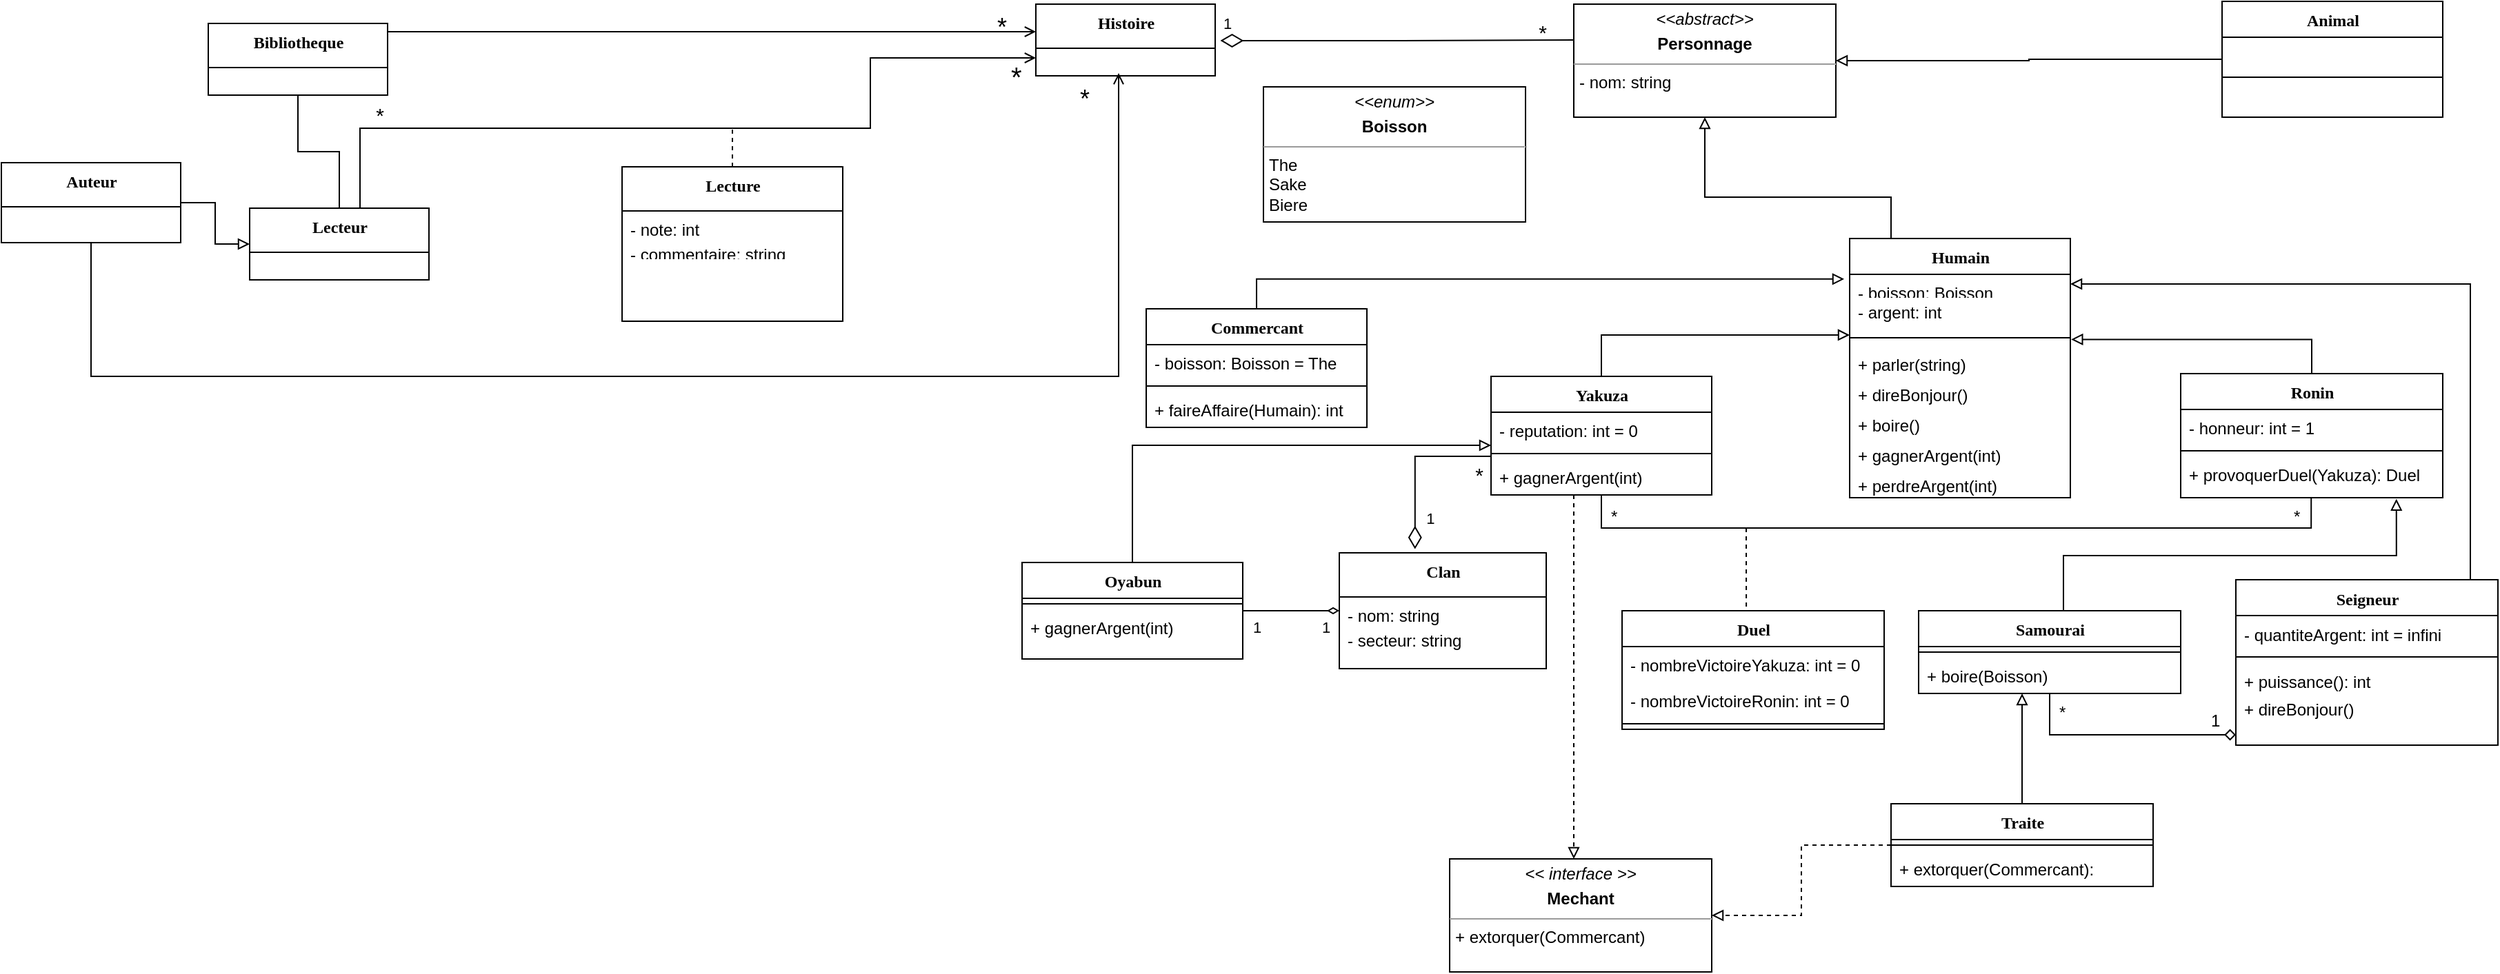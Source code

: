 <mxfile version="23.0.1" type="device">
  <diagram name="Page-1" id="6133507b-19e7-1e82-6fc7-422aa6c4b21f">
    <mxGraphModel dx="2454" dy="886" grid="1" gridSize="10" guides="1" tooltips="1" connect="1" arrows="1" fold="1" page="1" pageScale="1" pageWidth="1100" pageHeight="850" background="none" math="0" shadow="0">
      <root>
        <mxCell id="0" />
        <mxCell id="1" parent="0" />
        <mxCell id="235556782a83e6d0-1" value="Commercant" style="swimlane;html=1;fontStyle=1;align=center;verticalAlign=top;childLayout=stackLayout;horizontal=1;startSize=26;horizontalStack=0;resizeParent=1;resizeLast=0;collapsible=1;marginBottom=0;swimlaneFillColor=#ffffff;rounded=0;shadow=0;comic=0;labelBackgroundColor=none;strokeWidth=1;fillColor=none;fontFamily=Verdana;fontSize=12" parent="1" vertex="1">
          <mxGeometry x="110" y="231" width="160" height="86" as="geometry" />
        </mxCell>
        <mxCell id="235556782a83e6d0-2" value="- boisson: Boisson = The" style="text;html=1;strokeColor=none;fillColor=none;align=left;verticalAlign=top;spacingLeft=4;spacingRight=4;whiteSpace=wrap;overflow=hidden;rotatable=0;points=[[0,0.5],[1,0.5]];portConstraint=eastwest;" parent="235556782a83e6d0-1" vertex="1">
          <mxGeometry y="26" width="160" height="26" as="geometry" />
        </mxCell>
        <mxCell id="235556782a83e6d0-6" value="" style="line;html=1;strokeWidth=1;fillColor=none;align=left;verticalAlign=middle;spacingTop=-1;spacingLeft=3;spacingRight=3;rotatable=0;labelPosition=right;points=[];portConstraint=eastwest;" parent="235556782a83e6d0-1" vertex="1">
          <mxGeometry y="52" width="160" height="8" as="geometry" />
        </mxCell>
        <mxCell id="235556782a83e6d0-7" value="+ faireAffaire(Humain): int" style="text;html=1;strokeColor=none;fillColor=none;align=left;verticalAlign=top;spacingLeft=4;spacingRight=4;whiteSpace=wrap;overflow=hidden;rotatable=0;points=[[0,0.5],[1,0.5]];portConstraint=eastwest;" parent="235556782a83e6d0-1" vertex="1">
          <mxGeometry y="60" width="160" height="26" as="geometry" />
        </mxCell>
        <mxCell id="78961159f06e98e8-17" value="Histoire" style="swimlane;html=1;fontStyle=1;align=center;verticalAlign=top;childLayout=stackLayout;horizontal=1;startSize=32;horizontalStack=0;resizeParent=1;resizeLast=0;collapsible=1;marginBottom=0;swimlaneFillColor=#ffffff;rounded=0;shadow=0;comic=0;labelBackgroundColor=none;strokeWidth=1;fillColor=none;fontFamily=Verdana;fontSize=12" parent="1" vertex="1">
          <mxGeometry x="30" y="10" width="130" height="52" as="geometry" />
        </mxCell>
        <mxCell id="3wuCrqdSIW8V75h_51YB-8" value="1" style="endArrow=none;endSize=12;startArrow=diamondThin;startSize=14;startFill=0;edgeStyle=orthogonalEdgeStyle;align=left;verticalAlign=bottom;rounded=0;endFill=0;anchorPointDirection=0;html=1;exitX=1.029;exitY=0.509;exitDx=0;exitDy=0;exitPerimeter=0;entryX=0;entryY=0.317;entryDx=0;entryDy=0;entryPerimeter=0;" parent="1" source="78961159f06e98e8-17" target="3wuCrqdSIW8V75h_51YB-24" edge="1">
          <mxGeometry x="-1" y="3" relative="1" as="geometry">
            <mxPoint x="180" y="35.7" as="sourcePoint" />
            <mxPoint x="380" y="36" as="targetPoint" />
          </mxGeometry>
        </mxCell>
        <mxCell id="3wuCrqdSIW8V75h_51YB-17" value="*" style="edgeLabel;html=1;align=center;verticalAlign=middle;resizable=0;points=[];fontSize=15;labelBackgroundColor=none;" parent="3wuCrqdSIW8V75h_51YB-8" vertex="1" connectable="0">
          <mxGeometry x="0.794" y="-1" relative="1" as="geometry">
            <mxPoint x="3" y="-7" as="offset" />
          </mxGeometry>
        </mxCell>
        <mxCell id="3wuCrqdSIW8V75h_51YB-24" value="&lt;p style=&quot;margin:0px;margin-top:4px;text-align:center;&quot;&gt;&lt;i&gt;&amp;lt;&amp;lt;abstract&amp;gt;&amp;gt;&lt;/i&gt;&lt;/p&gt;&lt;p style=&quot;margin:0px;margin-top:4px;text-align:center;&quot;&gt;&lt;b&gt;Personnage&lt;/b&gt;&lt;br&gt;&lt;/p&gt;&lt;hr size=&quot;1&quot;&gt;&lt;p style=&quot;margin:0px;margin-left:4px;&quot;&gt;- nom: string&lt;br&gt;&lt;/p&gt;" style="verticalAlign=top;align=left;overflow=fill;fontSize=12;fontFamily=Helvetica;html=1;rounded=0;shadow=0;comic=0;labelBackgroundColor=none;strokeWidth=1" parent="1" vertex="1">
          <mxGeometry x="420" y="10" width="190" height="82" as="geometry" />
        </mxCell>
        <mxCell id="3wuCrqdSIW8V75h_51YB-25" value="Animal" style="swimlane;html=1;fontStyle=1;align=center;verticalAlign=top;childLayout=stackLayout;horizontal=1;startSize=26;horizontalStack=0;resizeParent=1;resizeLast=0;collapsible=1;marginBottom=0;swimlaneFillColor=#ffffff;rounded=0;shadow=0;comic=0;labelBackgroundColor=none;strokeWidth=1;fillColor=none;fontFamily=Verdana;fontSize=12" parent="1" vertex="1">
          <mxGeometry x="890" y="8" width="160" height="84" as="geometry" />
        </mxCell>
        <mxCell id="3wuCrqdSIW8V75h_51YB-29" value="" style="line;html=1;strokeWidth=1;fillColor=none;align=left;verticalAlign=middle;spacingTop=-1;spacingLeft=3;spacingRight=3;rotatable=0;labelPosition=right;points=[];portConstraint=eastwest;" parent="3wuCrqdSIW8V75h_51YB-25" vertex="1">
          <mxGeometry y="26" width="160" height="58" as="geometry" />
        </mxCell>
        <mxCell id="3wuCrqdSIW8V75h_51YB-39" style="edgeStyle=orthogonalEdgeStyle;rounded=0;orthogonalLoop=1;jettySize=auto;html=1;endArrow=block;endFill=0;" parent="1" source="3wuCrqdSIW8V75h_51YB-25" target="3wuCrqdSIW8V75h_51YB-24" edge="1">
          <mxGeometry relative="1" as="geometry">
            <Array as="points" />
            <mxPoint x="850" y="80" as="sourcePoint" />
            <mxPoint x="620.0" y="50" as="targetPoint" />
          </mxGeometry>
        </mxCell>
        <mxCell id="3wuCrqdSIW8V75h_51YB-43" value="Humain" style="swimlane;html=1;fontStyle=1;align=center;verticalAlign=top;childLayout=stackLayout;horizontal=1;startSize=26;horizontalStack=0;resizeParent=1;resizeLast=0;collapsible=1;marginBottom=0;swimlaneFillColor=#ffffff;rounded=0;shadow=0;comic=0;labelBackgroundColor=none;strokeWidth=1;fillColor=none;fontFamily=Verdana;fontSize=12" parent="1" vertex="1">
          <mxGeometry x="620" y="180" width="160" height="188" as="geometry" />
        </mxCell>
        <mxCell id="3wuCrqdSIW8V75h_51YB-46" value="- boisson: Boisson" style="text;html=1;strokeColor=none;fillColor=none;align=left;verticalAlign=top;spacingLeft=4;spacingRight=4;whiteSpace=wrap;overflow=hidden;rotatable=0;points=[[0,0.5],[1,0.5]];portConstraint=eastwest;" parent="3wuCrqdSIW8V75h_51YB-43" vertex="1">
          <mxGeometry y="26" width="160" height="14" as="geometry" />
        </mxCell>
        <mxCell id="3wuCrqdSIW8V75h_51YB-47" value="- argent: int" style="text;html=1;strokeColor=none;fillColor=none;align=left;verticalAlign=top;spacingLeft=4;spacingRight=4;whiteSpace=wrap;overflow=hidden;rotatable=0;points=[[0,0.5],[1,0.5]];portConstraint=eastwest;" parent="3wuCrqdSIW8V75h_51YB-43" vertex="1">
          <mxGeometry y="40" width="160" height="26" as="geometry" />
        </mxCell>
        <mxCell id="3wuCrqdSIW8V75h_51YB-44" value="" style="line;html=1;strokeWidth=1;fillColor=none;align=left;verticalAlign=middle;spacingTop=-1;spacingLeft=3;spacingRight=3;rotatable=0;labelPosition=right;points=[];portConstraint=eastwest;" parent="3wuCrqdSIW8V75h_51YB-43" vertex="1">
          <mxGeometry y="66" width="160" height="12" as="geometry" />
        </mxCell>
        <mxCell id="3wuCrqdSIW8V75h_51YB-48" value="+ parler(string)" style="text;html=1;strokeColor=none;fillColor=none;align=left;verticalAlign=top;spacingLeft=4;spacingRight=4;whiteSpace=wrap;overflow=hidden;rotatable=0;points=[[0,0.5],[1,0.5]];portConstraint=eastwest;" parent="3wuCrqdSIW8V75h_51YB-43" vertex="1">
          <mxGeometry y="78" width="160" height="22" as="geometry" />
        </mxCell>
        <mxCell id="3wuCrqdSIW8V75h_51YB-52" value="+ direBonjour()" style="text;html=1;strokeColor=none;fillColor=none;align=left;verticalAlign=top;spacingLeft=4;spacingRight=4;whiteSpace=wrap;overflow=hidden;rotatable=0;points=[[0,0.5],[1,0.5]];portConstraint=eastwest;" parent="3wuCrqdSIW8V75h_51YB-43" vertex="1">
          <mxGeometry y="100" width="160" height="22" as="geometry" />
        </mxCell>
        <mxCell id="3wuCrqdSIW8V75h_51YB-53" value="&lt;div&gt;+ boire()&lt;/div&gt;" style="text;html=1;strokeColor=none;fillColor=none;align=left;verticalAlign=top;spacingLeft=4;spacingRight=4;whiteSpace=wrap;overflow=hidden;rotatable=0;points=[[0,0.5],[1,0.5]];portConstraint=eastwest;" parent="3wuCrqdSIW8V75h_51YB-43" vertex="1">
          <mxGeometry y="122" width="160" height="22" as="geometry" />
        </mxCell>
        <mxCell id="3wuCrqdSIW8V75h_51YB-54" value="+ gagnerArgent(int)" style="text;html=1;strokeColor=none;fillColor=none;align=left;verticalAlign=top;spacingLeft=4;spacingRight=4;whiteSpace=wrap;overflow=hidden;rotatable=0;points=[[0,0.5],[1,0.5]];portConstraint=eastwest;" parent="3wuCrqdSIW8V75h_51YB-43" vertex="1">
          <mxGeometry y="144" width="160" height="22" as="geometry" />
        </mxCell>
        <mxCell id="3wuCrqdSIW8V75h_51YB-55" value="+ perdreArgent(int)" style="text;html=1;strokeColor=none;fillColor=none;align=left;verticalAlign=top;spacingLeft=4;spacingRight=4;whiteSpace=wrap;overflow=hidden;rotatable=0;points=[[0,0.5],[1,0.5]];portConstraint=eastwest;" parent="3wuCrqdSIW8V75h_51YB-43" vertex="1">
          <mxGeometry y="166" width="160" height="22" as="geometry" />
        </mxCell>
        <mxCell id="3wuCrqdSIW8V75h_51YB-45" style="edgeStyle=orthogonalEdgeStyle;rounded=0;orthogonalLoop=1;jettySize=auto;html=1;entryX=0.5;entryY=1;entryDx=0;entryDy=0;endArrow=block;endFill=0;" parent="1" source="3wuCrqdSIW8V75h_51YB-43" target="3wuCrqdSIW8V75h_51YB-24" edge="1">
          <mxGeometry relative="1" as="geometry">
            <mxPoint x="210" y="217" as="targetPoint" />
            <Array as="points">
              <mxPoint x="650" y="150" />
              <mxPoint x="515" y="150" />
            </Array>
          </mxGeometry>
        </mxCell>
        <mxCell id="z9h1_I_08Nq4GFGNyh7Q-1" value="&lt;p style=&quot;margin:0px;margin-top:4px;text-align:center;&quot;&gt;&lt;i&gt;&amp;lt;&amp;lt;enum&amp;gt;&amp;gt;&lt;/i&gt;&lt;/p&gt;&lt;p style=&quot;margin:0px;margin-top:4px;text-align:center;&quot;&gt;&lt;b&gt;Boisson&lt;/b&gt;&lt;br&gt;&lt;/p&gt;&lt;hr size=&quot;1&quot;&gt;&lt;p style=&quot;margin:0px;margin-left:4px;&quot;&gt;The&lt;/p&gt;&lt;p style=&quot;margin:0px;margin-left:4px;&quot;&gt;Sake&lt;/p&gt;&lt;p style=&quot;margin:0px;margin-left:4px;&quot;&gt;Biere&lt;/p&gt;" style="verticalAlign=top;align=left;overflow=fill;fontSize=12;fontFamily=Helvetica;html=1;rounded=0;shadow=0;comic=0;labelBackgroundColor=none;strokeWidth=1" vertex="1" parent="1">
          <mxGeometry x="195" y="70" width="190" height="98" as="geometry" />
        </mxCell>
        <mxCell id="z9h1_I_08Nq4GFGNyh7Q-53" style="edgeStyle=orthogonalEdgeStyle;rounded=0;orthogonalLoop=1;jettySize=auto;html=1;entryX=0.498;entryY=0.971;entryDx=0;entryDy=0;entryPerimeter=0;endArrow=none;endFill=0;" edge="1" parent="1" source="z9h1_I_08Nq4GFGNyh7Q-9" target="z9h1_I_08Nq4GFGNyh7Q-21">
          <mxGeometry relative="1" as="geometry">
            <mxPoint x="970" y="440" as="targetPoint" />
            <Array as="points">
              <mxPoint x="440" y="390" />
              <mxPoint x="955" y="390" />
            </Array>
          </mxGeometry>
        </mxCell>
        <mxCell id="z9h1_I_08Nq4GFGNyh7Q-9" value="Yakuza" style="swimlane;html=1;fontStyle=1;align=center;verticalAlign=top;childLayout=stackLayout;horizontal=1;startSize=26;horizontalStack=0;resizeParent=1;resizeLast=0;collapsible=1;marginBottom=0;swimlaneFillColor=#ffffff;rounded=0;shadow=0;comic=0;labelBackgroundColor=none;strokeWidth=1;fillColor=none;fontFamily=Verdana;fontSize=12" vertex="1" parent="1">
          <mxGeometry x="360" y="280" width="160" height="86" as="geometry" />
        </mxCell>
        <mxCell id="z9h1_I_08Nq4GFGNyh7Q-10" value="- reputation: int = 0" style="text;html=1;strokeColor=none;fillColor=none;align=left;verticalAlign=top;spacingLeft=4;spacingRight=4;whiteSpace=wrap;overflow=hidden;rotatable=0;points=[[0,0.5],[1,0.5]];portConstraint=eastwest;" vertex="1" parent="z9h1_I_08Nq4GFGNyh7Q-9">
          <mxGeometry y="26" width="160" height="26" as="geometry" />
        </mxCell>
        <mxCell id="z9h1_I_08Nq4GFGNyh7Q-11" value="" style="line;html=1;strokeWidth=1;fillColor=none;align=left;verticalAlign=middle;spacingTop=-1;spacingLeft=3;spacingRight=3;rotatable=0;labelPosition=right;points=[];portConstraint=eastwest;" vertex="1" parent="z9h1_I_08Nq4GFGNyh7Q-9">
          <mxGeometry y="52" width="160" height="8" as="geometry" />
        </mxCell>
        <mxCell id="z9h1_I_08Nq4GFGNyh7Q-12" value="+ gagnerArgent(int)" style="text;html=1;strokeColor=none;fillColor=none;align=left;verticalAlign=top;spacingLeft=4;spacingRight=4;whiteSpace=wrap;overflow=hidden;rotatable=0;points=[[0,0.5],[1,0.5]];portConstraint=eastwest;" vertex="1" parent="z9h1_I_08Nq4GFGNyh7Q-9">
          <mxGeometry y="60" width="160" height="26" as="geometry" />
        </mxCell>
        <mxCell id="z9h1_I_08Nq4GFGNyh7Q-18" value="Ronin" style="swimlane;html=1;fontStyle=1;align=center;verticalAlign=top;childLayout=stackLayout;horizontal=1;startSize=26;horizontalStack=0;resizeParent=1;resizeLast=0;collapsible=1;marginBottom=0;swimlaneFillColor=#ffffff;rounded=0;shadow=0;comic=0;labelBackgroundColor=none;strokeWidth=1;fillColor=none;fontFamily=Verdana;fontSize=12" vertex="1" parent="1">
          <mxGeometry x="860" y="278" width="190" height="90" as="geometry" />
        </mxCell>
        <mxCell id="z9h1_I_08Nq4GFGNyh7Q-19" value="- honneur: int = 1" style="text;html=1;strokeColor=none;fillColor=none;align=left;verticalAlign=top;spacingLeft=4;spacingRight=4;whiteSpace=wrap;overflow=hidden;rotatable=0;points=[[0,0.5],[1,0.5]];portConstraint=eastwest;" vertex="1" parent="z9h1_I_08Nq4GFGNyh7Q-18">
          <mxGeometry y="26" width="190" height="26" as="geometry" />
        </mxCell>
        <mxCell id="z9h1_I_08Nq4GFGNyh7Q-20" value="" style="line;html=1;strokeWidth=1;fillColor=none;align=left;verticalAlign=middle;spacingTop=-1;spacingLeft=3;spacingRight=3;rotatable=0;labelPosition=right;points=[];portConstraint=eastwest;" vertex="1" parent="z9h1_I_08Nq4GFGNyh7Q-18">
          <mxGeometry y="52" width="190" height="8" as="geometry" />
        </mxCell>
        <mxCell id="z9h1_I_08Nq4GFGNyh7Q-21" value="+ provoquerDuel(Yakuza): Duel" style="text;html=1;strokeColor=none;fillColor=none;align=left;verticalAlign=top;spacingLeft=4;spacingRight=4;whiteSpace=wrap;overflow=hidden;rotatable=0;points=[[0,0.5],[1,0.5]];portConstraint=eastwest;" vertex="1" parent="z9h1_I_08Nq4GFGNyh7Q-18">
          <mxGeometry y="60" width="190" height="30" as="geometry" />
        </mxCell>
        <mxCell id="z9h1_I_08Nq4GFGNyh7Q-26" value="" style="endArrow=none;dashed=1;endFill=0;endSize=12;html=1;rounded=0;startArrow=none;startFill=0;entryX=0.474;entryY=0;entryDx=0;entryDy=0;entryPerimeter=0;" edge="1" parent="1" target="z9h1_I_08Nq4GFGNyh7Q-27">
          <mxGeometry width="160" relative="1" as="geometry">
            <mxPoint x="545" y="390" as="sourcePoint" />
            <mxPoint x="400" y="520" as="targetPoint" />
          </mxGeometry>
        </mxCell>
        <mxCell id="z9h1_I_08Nq4GFGNyh7Q-27" value="Duel" style="swimlane;html=1;fontStyle=1;align=center;verticalAlign=top;childLayout=stackLayout;horizontal=1;startSize=26;horizontalStack=0;resizeParent=1;resizeLast=0;collapsible=1;marginBottom=0;swimlaneFillColor=#ffffff;rounded=0;shadow=0;comic=0;labelBackgroundColor=none;strokeWidth=1;fillColor=none;fontFamily=Verdana;fontSize=12" vertex="1" parent="1">
          <mxGeometry x="455" y="450" width="190" height="86" as="geometry" />
        </mxCell>
        <mxCell id="z9h1_I_08Nq4GFGNyh7Q-35" value="- nombreVictoireYakuza: int = 0" style="text;html=1;strokeColor=none;fillColor=none;align=left;verticalAlign=top;spacingLeft=4;spacingRight=4;whiteSpace=wrap;overflow=hidden;rotatable=0;points=[[0,0.5],[1,0.5]];portConstraint=eastwest;" vertex="1" parent="z9h1_I_08Nq4GFGNyh7Q-27">
          <mxGeometry y="26" width="190" height="26" as="geometry" />
        </mxCell>
        <mxCell id="z9h1_I_08Nq4GFGNyh7Q-28" value="- nombreVictoireRonin: int = 0" style="text;html=1;strokeColor=none;fillColor=none;align=left;verticalAlign=top;spacingLeft=4;spacingRight=4;whiteSpace=wrap;overflow=hidden;rotatable=0;points=[[0,0.5],[1,0.5]];portConstraint=eastwest;" vertex="1" parent="z9h1_I_08Nq4GFGNyh7Q-27">
          <mxGeometry y="52" width="190" height="26" as="geometry" />
        </mxCell>
        <mxCell id="z9h1_I_08Nq4GFGNyh7Q-29" value="" style="line;html=1;strokeWidth=1;fillColor=none;align=left;verticalAlign=middle;spacingTop=-1;spacingLeft=3;spacingRight=3;rotatable=0;labelPosition=right;points=[];portConstraint=eastwest;" vertex="1" parent="z9h1_I_08Nq4GFGNyh7Q-27">
          <mxGeometry y="78" width="190" height="8" as="geometry" />
        </mxCell>
        <mxCell id="z9h1_I_08Nq4GFGNyh7Q-36" value="Clan" style="swimlane;html=1;fontStyle=1;align=center;verticalAlign=top;childLayout=stackLayout;horizontal=1;startSize=32;horizontalStack=0;resizeParent=1;resizeLast=0;collapsible=1;marginBottom=0;swimlaneFillColor=#ffffff;rounded=0;shadow=0;comic=0;labelBackgroundColor=none;strokeWidth=1;fillColor=none;fontFamily=Verdana;fontSize=12" vertex="1" parent="1">
          <mxGeometry x="250" y="408" width="150" height="84" as="geometry" />
        </mxCell>
        <mxCell id="z9h1_I_08Nq4GFGNyh7Q-39" value="- nom: string" style="text;html=1;strokeColor=none;fillColor=none;align=left;verticalAlign=top;spacingLeft=4;spacingRight=4;whiteSpace=wrap;overflow=hidden;rotatable=0;points=[[0,0.5],[1,0.5]];portConstraint=eastwest;" vertex="1" parent="z9h1_I_08Nq4GFGNyh7Q-36">
          <mxGeometry y="32" width="150" height="18" as="geometry" />
        </mxCell>
        <mxCell id="z9h1_I_08Nq4GFGNyh7Q-40" value="- secteur: string" style="text;html=1;strokeColor=none;fillColor=none;align=left;verticalAlign=top;spacingLeft=4;spacingRight=4;whiteSpace=wrap;overflow=hidden;rotatable=0;points=[[0,0.5],[1,0.5]];portConstraint=eastwest;" vertex="1" parent="z9h1_I_08Nq4GFGNyh7Q-36">
          <mxGeometry y="50" width="150" height="20" as="geometry" />
        </mxCell>
        <mxCell id="z9h1_I_08Nq4GFGNyh7Q-43" value="&lt;div&gt;&amp;nbsp;&amp;nbsp; 1&lt;/div&gt;&lt;div&gt;&lt;br&gt;&lt;/div&gt;" style="endArrow=none;endSize=12;startArrow=diamondThin;startSize=14;startFill=0;edgeStyle=orthogonalEdgeStyle;align=left;verticalAlign=bottom;rounded=0;endFill=0;anchorPointDirection=0;html=1;exitX=0.366;exitY=-0.032;exitDx=0;exitDy=0;exitPerimeter=0;entryX=0;entryY=0.75;entryDx=0;entryDy=0;entryPerimeter=0;labelBackgroundColor=none;" edge="1" parent="1" source="z9h1_I_08Nq4GFGNyh7Q-36" target="z9h1_I_08Nq4GFGNyh7Q-11">
          <mxGeometry x="-1" y="3" relative="1" as="geometry">
            <mxPoint x="150" y="540" as="sourcePoint" />
            <mxPoint x="256" y="540" as="targetPoint" />
          </mxGeometry>
        </mxCell>
        <mxCell id="z9h1_I_08Nq4GFGNyh7Q-44" value="*" style="edgeLabel;html=1;align=center;verticalAlign=middle;resizable=0;points=[];fontSize=15;labelBackgroundColor=none;" vertex="1" connectable="0" parent="z9h1_I_08Nq4GFGNyh7Q-43">
          <mxGeometry x="0.794" y="-1" relative="1" as="geometry">
            <mxPoint x="3" y="12" as="offset" />
          </mxGeometry>
        </mxCell>
        <mxCell id="z9h1_I_08Nq4GFGNyh7Q-45" style="edgeStyle=orthogonalEdgeStyle;rounded=0;orthogonalLoop=1;jettySize=auto;html=1;entryX=-0.025;entryY=0.245;entryDx=0;entryDy=0;entryPerimeter=0;endArrow=block;endFill=0;" edge="1" parent="1" source="235556782a83e6d0-1" target="3wuCrqdSIW8V75h_51YB-46">
          <mxGeometry relative="1" as="geometry" />
        </mxCell>
        <mxCell id="z9h1_I_08Nq4GFGNyh7Q-51" style="edgeStyle=orthogonalEdgeStyle;rounded=0;orthogonalLoop=1;jettySize=auto;html=1;endArrow=block;endFill=0;exitX=0.5;exitY=0;exitDx=0;exitDy=0;entryX=0;entryY=0.333;entryDx=0;entryDy=0;entryPerimeter=0;" edge="1" parent="1" source="z9h1_I_08Nq4GFGNyh7Q-9" target="3wuCrqdSIW8V75h_51YB-44">
          <mxGeometry relative="1" as="geometry">
            <mxPoint x="440" y="260" as="sourcePoint" />
            <mxPoint x="570" y="270" as="targetPoint" />
            <Array as="points">
              <mxPoint x="440" y="250" />
            </Array>
          </mxGeometry>
        </mxCell>
        <mxCell id="z9h1_I_08Nq4GFGNyh7Q-52" style="edgeStyle=orthogonalEdgeStyle;rounded=0;orthogonalLoop=1;jettySize=auto;html=1;endArrow=block;endFill=0;entryX=1.004;entryY=0.603;entryDx=0;entryDy=0;entryPerimeter=0;" edge="1" parent="1" source="z9h1_I_08Nq4GFGNyh7Q-18" target="3wuCrqdSIW8V75h_51YB-44">
          <mxGeometry relative="1" as="geometry">
            <mxPoint x="800" y="350" as="targetPoint" />
          </mxGeometry>
        </mxCell>
        <mxCell id="z9h1_I_08Nq4GFGNyh7Q-54" value="*" style="text;whiteSpace=wrap;html=1;" vertex="1" parent="1">
          <mxGeometry x="445" y="368" width="40" height="40" as="geometry" />
        </mxCell>
        <mxCell id="z9h1_I_08Nq4GFGNyh7Q-55" value="*" style="text;whiteSpace=wrap;html=1;" vertex="1" parent="1">
          <mxGeometry x="940" y="368" width="40" height="40" as="geometry" />
        </mxCell>
        <mxCell id="z9h1_I_08Nq4GFGNyh7Q-68" style="edgeStyle=orthogonalEdgeStyle;rounded=0;orthogonalLoop=1;jettySize=auto;html=1;endArrow=diamondThin;endFill=0;" edge="1" parent="1" source="z9h1_I_08Nq4GFGNyh7Q-61" target="z9h1_I_08Nq4GFGNyh7Q-36">
          <mxGeometry relative="1" as="geometry" />
        </mxCell>
        <mxCell id="z9h1_I_08Nq4GFGNyh7Q-70" value="1" style="edgeLabel;html=1;align=center;verticalAlign=middle;resizable=0;points=[];labelBackgroundColor=none;" vertex="1" connectable="0" parent="z9h1_I_08Nq4GFGNyh7Q-68">
          <mxGeometry x="-0.754" y="2" relative="1" as="geometry">
            <mxPoint x="1" y="14" as="offset" />
          </mxGeometry>
        </mxCell>
        <mxCell id="z9h1_I_08Nq4GFGNyh7Q-69" style="edgeStyle=orthogonalEdgeStyle;rounded=0;orthogonalLoop=1;jettySize=auto;html=1;endArrow=block;endFill=0;" edge="1" parent="1" source="z9h1_I_08Nq4GFGNyh7Q-61" target="z9h1_I_08Nq4GFGNyh7Q-9">
          <mxGeometry relative="1" as="geometry">
            <Array as="points">
              <mxPoint x="100" y="330" />
            </Array>
          </mxGeometry>
        </mxCell>
        <mxCell id="z9h1_I_08Nq4GFGNyh7Q-61" value="Oyabun" style="swimlane;html=1;fontStyle=1;align=center;verticalAlign=top;childLayout=stackLayout;horizontal=1;startSize=26;horizontalStack=0;resizeParent=1;resizeLast=0;collapsible=1;marginBottom=0;swimlaneFillColor=#ffffff;rounded=0;shadow=0;comic=0;labelBackgroundColor=none;strokeWidth=1;fillColor=none;fontFamily=Verdana;fontSize=12" vertex="1" parent="1">
          <mxGeometry x="20" y="415" width="160" height="70" as="geometry" />
        </mxCell>
        <mxCell id="z9h1_I_08Nq4GFGNyh7Q-63" value="" style="line;html=1;strokeWidth=1;fillColor=none;align=left;verticalAlign=middle;spacingTop=-1;spacingLeft=3;spacingRight=3;rotatable=0;labelPosition=right;points=[];portConstraint=eastwest;" vertex="1" parent="z9h1_I_08Nq4GFGNyh7Q-61">
          <mxGeometry y="26" width="160" height="8" as="geometry" />
        </mxCell>
        <mxCell id="z9h1_I_08Nq4GFGNyh7Q-64" value="+ gagnerArgent(int)" style="text;html=1;strokeColor=none;fillColor=none;align=left;verticalAlign=top;spacingLeft=4;spacingRight=4;whiteSpace=wrap;overflow=hidden;rotatable=0;points=[[0,0.5],[1,0.5]];portConstraint=eastwest;" vertex="1" parent="z9h1_I_08Nq4GFGNyh7Q-61">
          <mxGeometry y="34" width="160" height="26" as="geometry" />
        </mxCell>
        <mxCell id="z9h1_I_08Nq4GFGNyh7Q-71" value="1" style="edgeLabel;html=1;align=center;verticalAlign=middle;resizable=0;points=[];labelBackgroundColor=none;" vertex="1" connectable="0" parent="1">
          <mxGeometry x="230.003" y="460.0" as="geometry">
            <mxPoint x="10" y="2" as="offset" />
          </mxGeometry>
        </mxCell>
        <mxCell id="z9h1_I_08Nq4GFGNyh7Q-84" style="edgeStyle=orthogonalEdgeStyle;rounded=0;orthogonalLoop=1;jettySize=auto;html=1;endArrow=diamond;endFill=0;" edge="1" parent="1" source="z9h1_I_08Nq4GFGNyh7Q-72">
          <mxGeometry relative="1" as="geometry">
            <mxPoint x="900" y="540" as="targetPoint" />
            <Array as="points">
              <mxPoint x="765" y="540" />
            </Array>
          </mxGeometry>
        </mxCell>
        <mxCell id="z9h1_I_08Nq4GFGNyh7Q-72" value="Samourai" style="swimlane;html=1;fontStyle=1;align=center;verticalAlign=top;childLayout=stackLayout;horizontal=1;startSize=26;horizontalStack=0;resizeParent=1;resizeLast=0;collapsible=1;marginBottom=0;swimlaneFillColor=#ffffff;rounded=0;shadow=0;comic=0;labelBackgroundColor=none;strokeWidth=1;fillColor=none;fontFamily=Verdana;fontSize=12" vertex="1" parent="1">
          <mxGeometry x="670" y="450" width="190" height="60" as="geometry" />
        </mxCell>
        <mxCell id="z9h1_I_08Nq4GFGNyh7Q-74" value="" style="line;html=1;strokeWidth=1;fillColor=none;align=left;verticalAlign=middle;spacingTop=-1;spacingLeft=3;spacingRight=3;rotatable=0;labelPosition=right;points=[];portConstraint=eastwest;" vertex="1" parent="z9h1_I_08Nq4GFGNyh7Q-72">
          <mxGeometry y="26" width="190" height="8" as="geometry" />
        </mxCell>
        <mxCell id="z9h1_I_08Nq4GFGNyh7Q-87" value="+ boire(Boisson)" style="text;html=1;strokeColor=none;fillColor=none;align=left;verticalAlign=top;spacingLeft=4;spacingRight=4;whiteSpace=wrap;overflow=hidden;rotatable=0;points=[[0,0.5],[1,0.5]];portConstraint=eastwest;" vertex="1" parent="z9h1_I_08Nq4GFGNyh7Q-72">
          <mxGeometry y="34" width="190" height="20" as="geometry" />
        </mxCell>
        <mxCell id="z9h1_I_08Nq4GFGNyh7Q-83" style="edgeStyle=orthogonalEdgeStyle;rounded=0;orthogonalLoop=1;jettySize=auto;html=1;entryX=1;entryY=0.5;entryDx=0;entryDy=0;endArrow=block;endFill=0;" edge="1" parent="1" source="z9h1_I_08Nq4GFGNyh7Q-76" target="3wuCrqdSIW8V75h_51YB-46">
          <mxGeometry relative="1" as="geometry">
            <Array as="points">
              <mxPoint x="1070" y="213" />
            </Array>
          </mxGeometry>
        </mxCell>
        <mxCell id="z9h1_I_08Nq4GFGNyh7Q-76" value="Seigneur" style="swimlane;html=1;fontStyle=1;align=center;verticalAlign=top;childLayout=stackLayout;horizontal=1;startSize=26;horizontalStack=0;resizeParent=1;resizeLast=0;collapsible=1;marginBottom=0;swimlaneFillColor=#ffffff;rounded=0;shadow=0;comic=0;labelBackgroundColor=none;strokeWidth=1;fillColor=none;fontFamily=Verdana;fontSize=12" vertex="1" parent="1">
          <mxGeometry x="900" y="427.5" width="190" height="120" as="geometry" />
        </mxCell>
        <mxCell id="z9h1_I_08Nq4GFGNyh7Q-78" value="- quantiteArgent: int = infini" style="text;html=1;strokeColor=none;fillColor=none;align=left;verticalAlign=top;spacingLeft=4;spacingRight=4;whiteSpace=wrap;overflow=hidden;rotatable=0;points=[[0,0.5],[1,0.5]];portConstraint=eastwest;" vertex="1" parent="z9h1_I_08Nq4GFGNyh7Q-76">
          <mxGeometry y="26" width="190" height="26" as="geometry" />
        </mxCell>
        <mxCell id="z9h1_I_08Nq4GFGNyh7Q-77" value="" style="line;html=1;strokeWidth=1;fillColor=none;align=left;verticalAlign=middle;spacingTop=-1;spacingLeft=3;spacingRight=3;rotatable=0;labelPosition=right;points=[];portConstraint=eastwest;" vertex="1" parent="z9h1_I_08Nq4GFGNyh7Q-76">
          <mxGeometry y="52" width="190" height="8" as="geometry" />
        </mxCell>
        <mxCell id="z9h1_I_08Nq4GFGNyh7Q-79" value="+ puissance(): int" style="text;html=1;strokeColor=none;fillColor=none;align=left;verticalAlign=top;spacingLeft=4;spacingRight=4;whiteSpace=wrap;overflow=hidden;rotatable=0;points=[[0,0.5],[1,0.5]];portConstraint=eastwest;" vertex="1" parent="z9h1_I_08Nq4GFGNyh7Q-76">
          <mxGeometry y="60" width="190" height="20" as="geometry" />
        </mxCell>
        <mxCell id="z9h1_I_08Nq4GFGNyh7Q-80" value="+ direBonjour()" style="text;html=1;strokeColor=none;fillColor=none;align=left;verticalAlign=top;spacingLeft=4;spacingRight=4;whiteSpace=wrap;overflow=hidden;rotatable=0;points=[[0,0.5],[1,0.5]];portConstraint=eastwest;" vertex="1" parent="z9h1_I_08Nq4GFGNyh7Q-76">
          <mxGeometry y="80" width="190" height="20" as="geometry" />
        </mxCell>
        <mxCell id="z9h1_I_08Nq4GFGNyh7Q-82" style="edgeStyle=orthogonalEdgeStyle;rounded=0;orthogonalLoop=1;jettySize=auto;html=1;entryX=0.823;entryY=1.029;entryDx=0;entryDy=0;entryPerimeter=0;endArrow=block;endFill=0;" edge="1" parent="1" source="z9h1_I_08Nq4GFGNyh7Q-72" target="z9h1_I_08Nq4GFGNyh7Q-21">
          <mxGeometry relative="1" as="geometry">
            <Array as="points">
              <mxPoint x="775" y="410" />
              <mxPoint x="1016" y="410" />
            </Array>
          </mxGeometry>
        </mxCell>
        <mxCell id="z9h1_I_08Nq4GFGNyh7Q-85" value="*" style="text;whiteSpace=wrap;html=1;" vertex="1" parent="1">
          <mxGeometry x="770" y="510" width="20" height="14" as="geometry" />
        </mxCell>
        <mxCell id="z9h1_I_08Nq4GFGNyh7Q-86" value="1" style="text;whiteSpace=wrap;html=1;" vertex="1" parent="1">
          <mxGeometry x="880" y="516" width="10" height="20" as="geometry" />
        </mxCell>
        <mxCell id="z9h1_I_08Nq4GFGNyh7Q-94" style="edgeStyle=orthogonalEdgeStyle;rounded=0;orthogonalLoop=1;jettySize=auto;html=1;endArrow=block;endFill=0;" edge="1" parent="1" source="z9h1_I_08Nq4GFGNyh7Q-89">
          <mxGeometry relative="1" as="geometry">
            <mxPoint x="745" y="510" as="targetPoint" />
          </mxGeometry>
        </mxCell>
        <mxCell id="z9h1_I_08Nq4GFGNyh7Q-101" style="edgeStyle=orthogonalEdgeStyle;rounded=0;orthogonalLoop=1;jettySize=auto;html=1;endArrow=block;endFill=0;dashed=1;" edge="1" parent="1" source="z9h1_I_08Nq4GFGNyh7Q-89" target="z9h1_I_08Nq4GFGNyh7Q-96">
          <mxGeometry relative="1" as="geometry" />
        </mxCell>
        <mxCell id="z9h1_I_08Nq4GFGNyh7Q-89" value="Traite" style="swimlane;html=1;fontStyle=1;align=center;verticalAlign=top;childLayout=stackLayout;horizontal=1;startSize=26;horizontalStack=0;resizeParent=1;resizeLast=0;collapsible=1;marginBottom=0;swimlaneFillColor=#ffffff;rounded=0;shadow=0;comic=0;labelBackgroundColor=none;strokeWidth=1;fillColor=none;fontFamily=Verdana;fontSize=12" vertex="1" parent="1">
          <mxGeometry x="650" y="590" width="190" height="60" as="geometry" />
        </mxCell>
        <mxCell id="z9h1_I_08Nq4GFGNyh7Q-91" value="" style="line;html=1;strokeWidth=1;fillColor=none;align=left;verticalAlign=middle;spacingTop=-1;spacingLeft=3;spacingRight=3;rotatable=0;labelPosition=right;points=[];portConstraint=eastwest;" vertex="1" parent="z9h1_I_08Nq4GFGNyh7Q-89">
          <mxGeometry y="26" width="190" height="8" as="geometry" />
        </mxCell>
        <mxCell id="z9h1_I_08Nq4GFGNyh7Q-95" value="+ extorquer(Commercant):" style="text;html=1;strokeColor=none;fillColor=none;align=left;verticalAlign=top;spacingLeft=4;spacingRight=4;whiteSpace=wrap;overflow=hidden;rotatable=0;points=[[0,0.5],[1,0.5]];portConstraint=eastwest;" vertex="1" parent="z9h1_I_08Nq4GFGNyh7Q-89">
          <mxGeometry y="34" width="190" height="20" as="geometry" />
        </mxCell>
        <mxCell id="z9h1_I_08Nq4GFGNyh7Q-96" value="&lt;p style=&quot;margin:0px;margin-top:4px;text-align:center;&quot;&gt;&lt;i&gt;&amp;lt;&amp;lt; interface &amp;gt;&amp;gt;&lt;/i&gt;&lt;/p&gt;&lt;p style=&quot;margin:0px;margin-top:4px;text-align:center;&quot;&gt;&lt;b&gt;Mechant&lt;/b&gt;&lt;br&gt;&lt;/p&gt;&lt;hr size=&quot;1&quot;&gt;&lt;p style=&quot;margin:0px;margin-left:4px;&quot;&gt;+ extorquer(Commercant)&lt;br&gt;&lt;/p&gt;" style="verticalAlign=top;align=left;overflow=fill;fontSize=12;fontFamily=Helvetica;html=1;rounded=0;shadow=0;comic=0;labelBackgroundColor=none;strokeWidth=1" vertex="1" parent="1">
          <mxGeometry x="330" y="630" width="190" height="82" as="geometry" />
        </mxCell>
        <mxCell id="z9h1_I_08Nq4GFGNyh7Q-99" style="edgeStyle=orthogonalEdgeStyle;rounded=0;orthogonalLoop=1;jettySize=auto;html=1;dashed=1;endArrow=block;endFill=0;" edge="1" parent="1" target="z9h1_I_08Nq4GFGNyh7Q-96">
          <mxGeometry relative="1" as="geometry">
            <mxPoint x="419.997" y="366" as="sourcePoint" />
            <mxPoint x="420.02" y="626.146" as="targetPoint" />
            <Array as="points">
              <mxPoint x="420" y="540" />
              <mxPoint x="420" y="540" />
            </Array>
          </mxGeometry>
        </mxCell>
        <mxCell id="z9h1_I_08Nq4GFGNyh7Q-110" style="edgeStyle=orthogonalEdgeStyle;rounded=0;orthogonalLoop=1;jettySize=auto;html=1;endArrow=open;endFill=0;" edge="1" parent="1" source="z9h1_I_08Nq4GFGNyh7Q-102">
          <mxGeometry relative="1" as="geometry">
            <mxPoint x="90" y="60" as="targetPoint" />
            <Array as="points">
              <mxPoint x="-655" y="280" />
              <mxPoint x="90" y="280" />
            </Array>
          </mxGeometry>
        </mxCell>
        <mxCell id="z9h1_I_08Nq4GFGNyh7Q-102" value="Auteur" style="swimlane;html=1;fontStyle=1;align=center;verticalAlign=top;childLayout=stackLayout;horizontal=1;startSize=32;horizontalStack=0;resizeParent=1;resizeLast=0;collapsible=1;marginBottom=0;swimlaneFillColor=#ffffff;rounded=0;shadow=0;comic=0;labelBackgroundColor=none;strokeWidth=1;fillColor=none;fontFamily=Verdana;fontSize=12" vertex="1" parent="1">
          <mxGeometry x="-720" y="125" width="130" height="58" as="geometry" />
        </mxCell>
        <mxCell id="z9h1_I_08Nq4GFGNyh7Q-106" style="edgeStyle=orthogonalEdgeStyle;rounded=0;orthogonalLoop=1;jettySize=auto;html=1;endArrow=none;endFill=0;" edge="1" parent="1" source="z9h1_I_08Nq4GFGNyh7Q-105" target="z9h1_I_08Nq4GFGNyh7Q-103">
          <mxGeometry relative="1" as="geometry" />
        </mxCell>
        <mxCell id="z9h1_I_08Nq4GFGNyh7Q-112" style="edgeStyle=orthogonalEdgeStyle;rounded=0;orthogonalLoop=1;jettySize=auto;html=1;endArrow=open;endFill=0;" edge="1" parent="1" source="z9h1_I_08Nq4GFGNyh7Q-105" target="78961159f06e98e8-17">
          <mxGeometry relative="1" as="geometry">
            <Array as="points">
              <mxPoint x="-90" y="30" />
              <mxPoint x="-90" y="30" />
            </Array>
          </mxGeometry>
        </mxCell>
        <mxCell id="z9h1_I_08Nq4GFGNyh7Q-105" value="Bibliotheque" style="swimlane;html=1;fontStyle=1;align=center;verticalAlign=top;childLayout=stackLayout;horizontal=1;startSize=32;horizontalStack=0;resizeParent=1;resizeLast=0;collapsible=1;marginBottom=0;swimlaneFillColor=#ffffff;rounded=0;shadow=0;comic=0;labelBackgroundColor=none;strokeWidth=1;fillColor=none;fontFamily=Verdana;fontSize=12" vertex="1" parent="1">
          <mxGeometry x="-570" y="24" width="130" height="52" as="geometry" />
        </mxCell>
        <mxCell id="z9h1_I_08Nq4GFGNyh7Q-108" value="*" style="edgeLabel;html=1;align=center;verticalAlign=middle;resizable=0;points=[];fontSize=15;labelBackgroundColor=none;" vertex="1" connectable="0" parent="1">
          <mxGeometry x="400.0" y="43.995" as="geometry">
            <mxPoint x="-846" y="46" as="offset" />
          </mxGeometry>
        </mxCell>
        <mxCell id="z9h1_I_08Nq4GFGNyh7Q-111" value="*" style="text;whiteSpace=wrap;html=1;fontSize=18;" vertex="1" parent="1">
          <mxGeometry y="10" width="20" height="14" as="geometry" />
        </mxCell>
        <mxCell id="z9h1_I_08Nq4GFGNyh7Q-113" value="*" style="text;whiteSpace=wrap;html=1;fontSize=18;" vertex="1" parent="1">
          <mxGeometry x="60" y="62" width="40" height="40" as="geometry" />
        </mxCell>
        <mxCell id="z9h1_I_08Nq4GFGNyh7Q-116" style="edgeStyle=orthogonalEdgeStyle;rounded=0;orthogonalLoop=1;jettySize=auto;html=1;entryX=0;entryY=0.75;entryDx=0;entryDy=0;endArrow=open;endFill=0;" edge="1" parent="1" source="z9h1_I_08Nq4GFGNyh7Q-103" target="78961159f06e98e8-17">
          <mxGeometry relative="1" as="geometry">
            <Array as="points">
              <mxPoint x="-460" y="100" />
              <mxPoint x="-90" y="100" />
              <mxPoint x="-90" y="49" />
            </Array>
          </mxGeometry>
        </mxCell>
        <mxCell id="z9h1_I_08Nq4GFGNyh7Q-103" value="Lecteur" style="swimlane;html=1;fontStyle=1;align=center;verticalAlign=top;childLayout=stackLayout;horizontal=1;startSize=32;horizontalStack=0;resizeParent=1;resizeLast=0;collapsible=1;marginBottom=0;swimlaneFillColor=#ffffff;rounded=0;shadow=0;comic=0;labelBackgroundColor=none;strokeWidth=1;fillColor=none;fontFamily=Verdana;fontSize=12" vertex="1" parent="1">
          <mxGeometry x="-540" y="158" width="130" height="52" as="geometry" />
        </mxCell>
        <mxCell id="z9h1_I_08Nq4GFGNyh7Q-104" style="edgeStyle=orthogonalEdgeStyle;rounded=0;orthogonalLoop=1;jettySize=auto;html=1;endArrow=block;endFill=0;" edge="1" parent="1" source="z9h1_I_08Nq4GFGNyh7Q-102" target="z9h1_I_08Nq4GFGNyh7Q-103">
          <mxGeometry relative="1" as="geometry" />
        </mxCell>
        <mxCell id="z9h1_I_08Nq4GFGNyh7Q-114" value="*" style="text;whiteSpace=wrap;html=1;fontSize=20;" vertex="1" parent="1">
          <mxGeometry x="10" y="44" width="40" height="40" as="geometry" />
        </mxCell>
        <mxCell id="z9h1_I_08Nq4GFGNyh7Q-119" style="edgeStyle=orthogonalEdgeStyle;rounded=0;orthogonalLoop=1;jettySize=auto;html=1;endArrow=none;endFill=0;dashed=1;" edge="1" parent="1" source="z9h1_I_08Nq4GFGNyh7Q-117">
          <mxGeometry relative="1" as="geometry">
            <mxPoint x="-190" y="100" as="targetPoint" />
          </mxGeometry>
        </mxCell>
        <mxCell id="z9h1_I_08Nq4GFGNyh7Q-117" value="Lecture" style="swimlane;html=1;fontStyle=1;align=center;verticalAlign=top;childLayout=stackLayout;horizontal=1;startSize=32;horizontalStack=0;resizeParent=1;resizeLast=0;collapsible=1;marginBottom=0;swimlaneFillColor=#ffffff;rounded=0;shadow=0;comic=0;labelBackgroundColor=none;strokeWidth=1;fillColor=none;fontFamily=Verdana;fontSize=12" vertex="1" parent="1">
          <mxGeometry x="-270" y="128" width="160" height="112" as="geometry" />
        </mxCell>
        <mxCell id="z9h1_I_08Nq4GFGNyh7Q-118" value="- note: int" style="text;html=1;strokeColor=none;fillColor=none;align=left;verticalAlign=top;spacingLeft=4;spacingRight=4;whiteSpace=wrap;overflow=hidden;rotatable=0;points=[[0,0.5],[1,0.5]];portConstraint=eastwest;" vertex="1" parent="z9h1_I_08Nq4GFGNyh7Q-117">
          <mxGeometry y="32" width="160" height="18" as="geometry" />
        </mxCell>
        <mxCell id="z9h1_I_08Nq4GFGNyh7Q-120" value="- commentaire: string" style="text;html=1;strokeColor=none;fillColor=none;align=left;verticalAlign=top;spacingLeft=4;spacingRight=4;whiteSpace=wrap;overflow=hidden;rotatable=0;points=[[0,0.5],[1,0.5]];portConstraint=eastwest;" vertex="1" parent="z9h1_I_08Nq4GFGNyh7Q-117">
          <mxGeometry y="50" width="160" height="14" as="geometry" />
        </mxCell>
      </root>
    </mxGraphModel>
  </diagram>
</mxfile>
